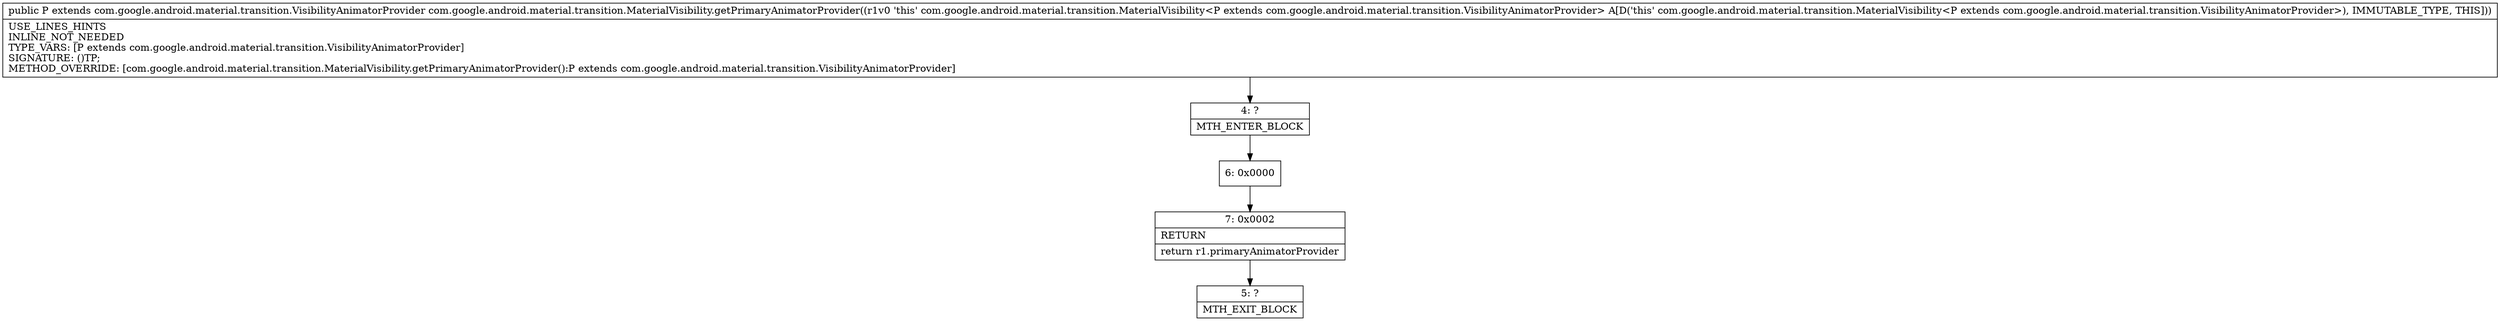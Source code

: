 digraph "CFG forcom.google.android.material.transition.MaterialVisibility.getPrimaryAnimatorProvider()Lcom\/google\/android\/material\/transition\/VisibilityAnimatorProvider;" {
Node_4 [shape=record,label="{4\:\ ?|MTH_ENTER_BLOCK\l}"];
Node_6 [shape=record,label="{6\:\ 0x0000}"];
Node_7 [shape=record,label="{7\:\ 0x0002|RETURN\l|return r1.primaryAnimatorProvider\l}"];
Node_5 [shape=record,label="{5\:\ ?|MTH_EXIT_BLOCK\l}"];
MethodNode[shape=record,label="{public P extends com.google.android.material.transition.VisibilityAnimatorProvider com.google.android.material.transition.MaterialVisibility.getPrimaryAnimatorProvider((r1v0 'this' com.google.android.material.transition.MaterialVisibility\<P extends com.google.android.material.transition.VisibilityAnimatorProvider\> A[D('this' com.google.android.material.transition.MaterialVisibility\<P extends com.google.android.material.transition.VisibilityAnimatorProvider\>), IMMUTABLE_TYPE, THIS]))  | USE_LINES_HINTS\lINLINE_NOT_NEEDED\lTYPE_VARS: [P extends com.google.android.material.transition.VisibilityAnimatorProvider]\lSIGNATURE: ()TP;\lMETHOD_OVERRIDE: [com.google.android.material.transition.MaterialVisibility.getPrimaryAnimatorProvider():P extends com.google.android.material.transition.VisibilityAnimatorProvider]\l}"];
MethodNode -> Node_4;Node_4 -> Node_6;
Node_6 -> Node_7;
Node_7 -> Node_5;
}

